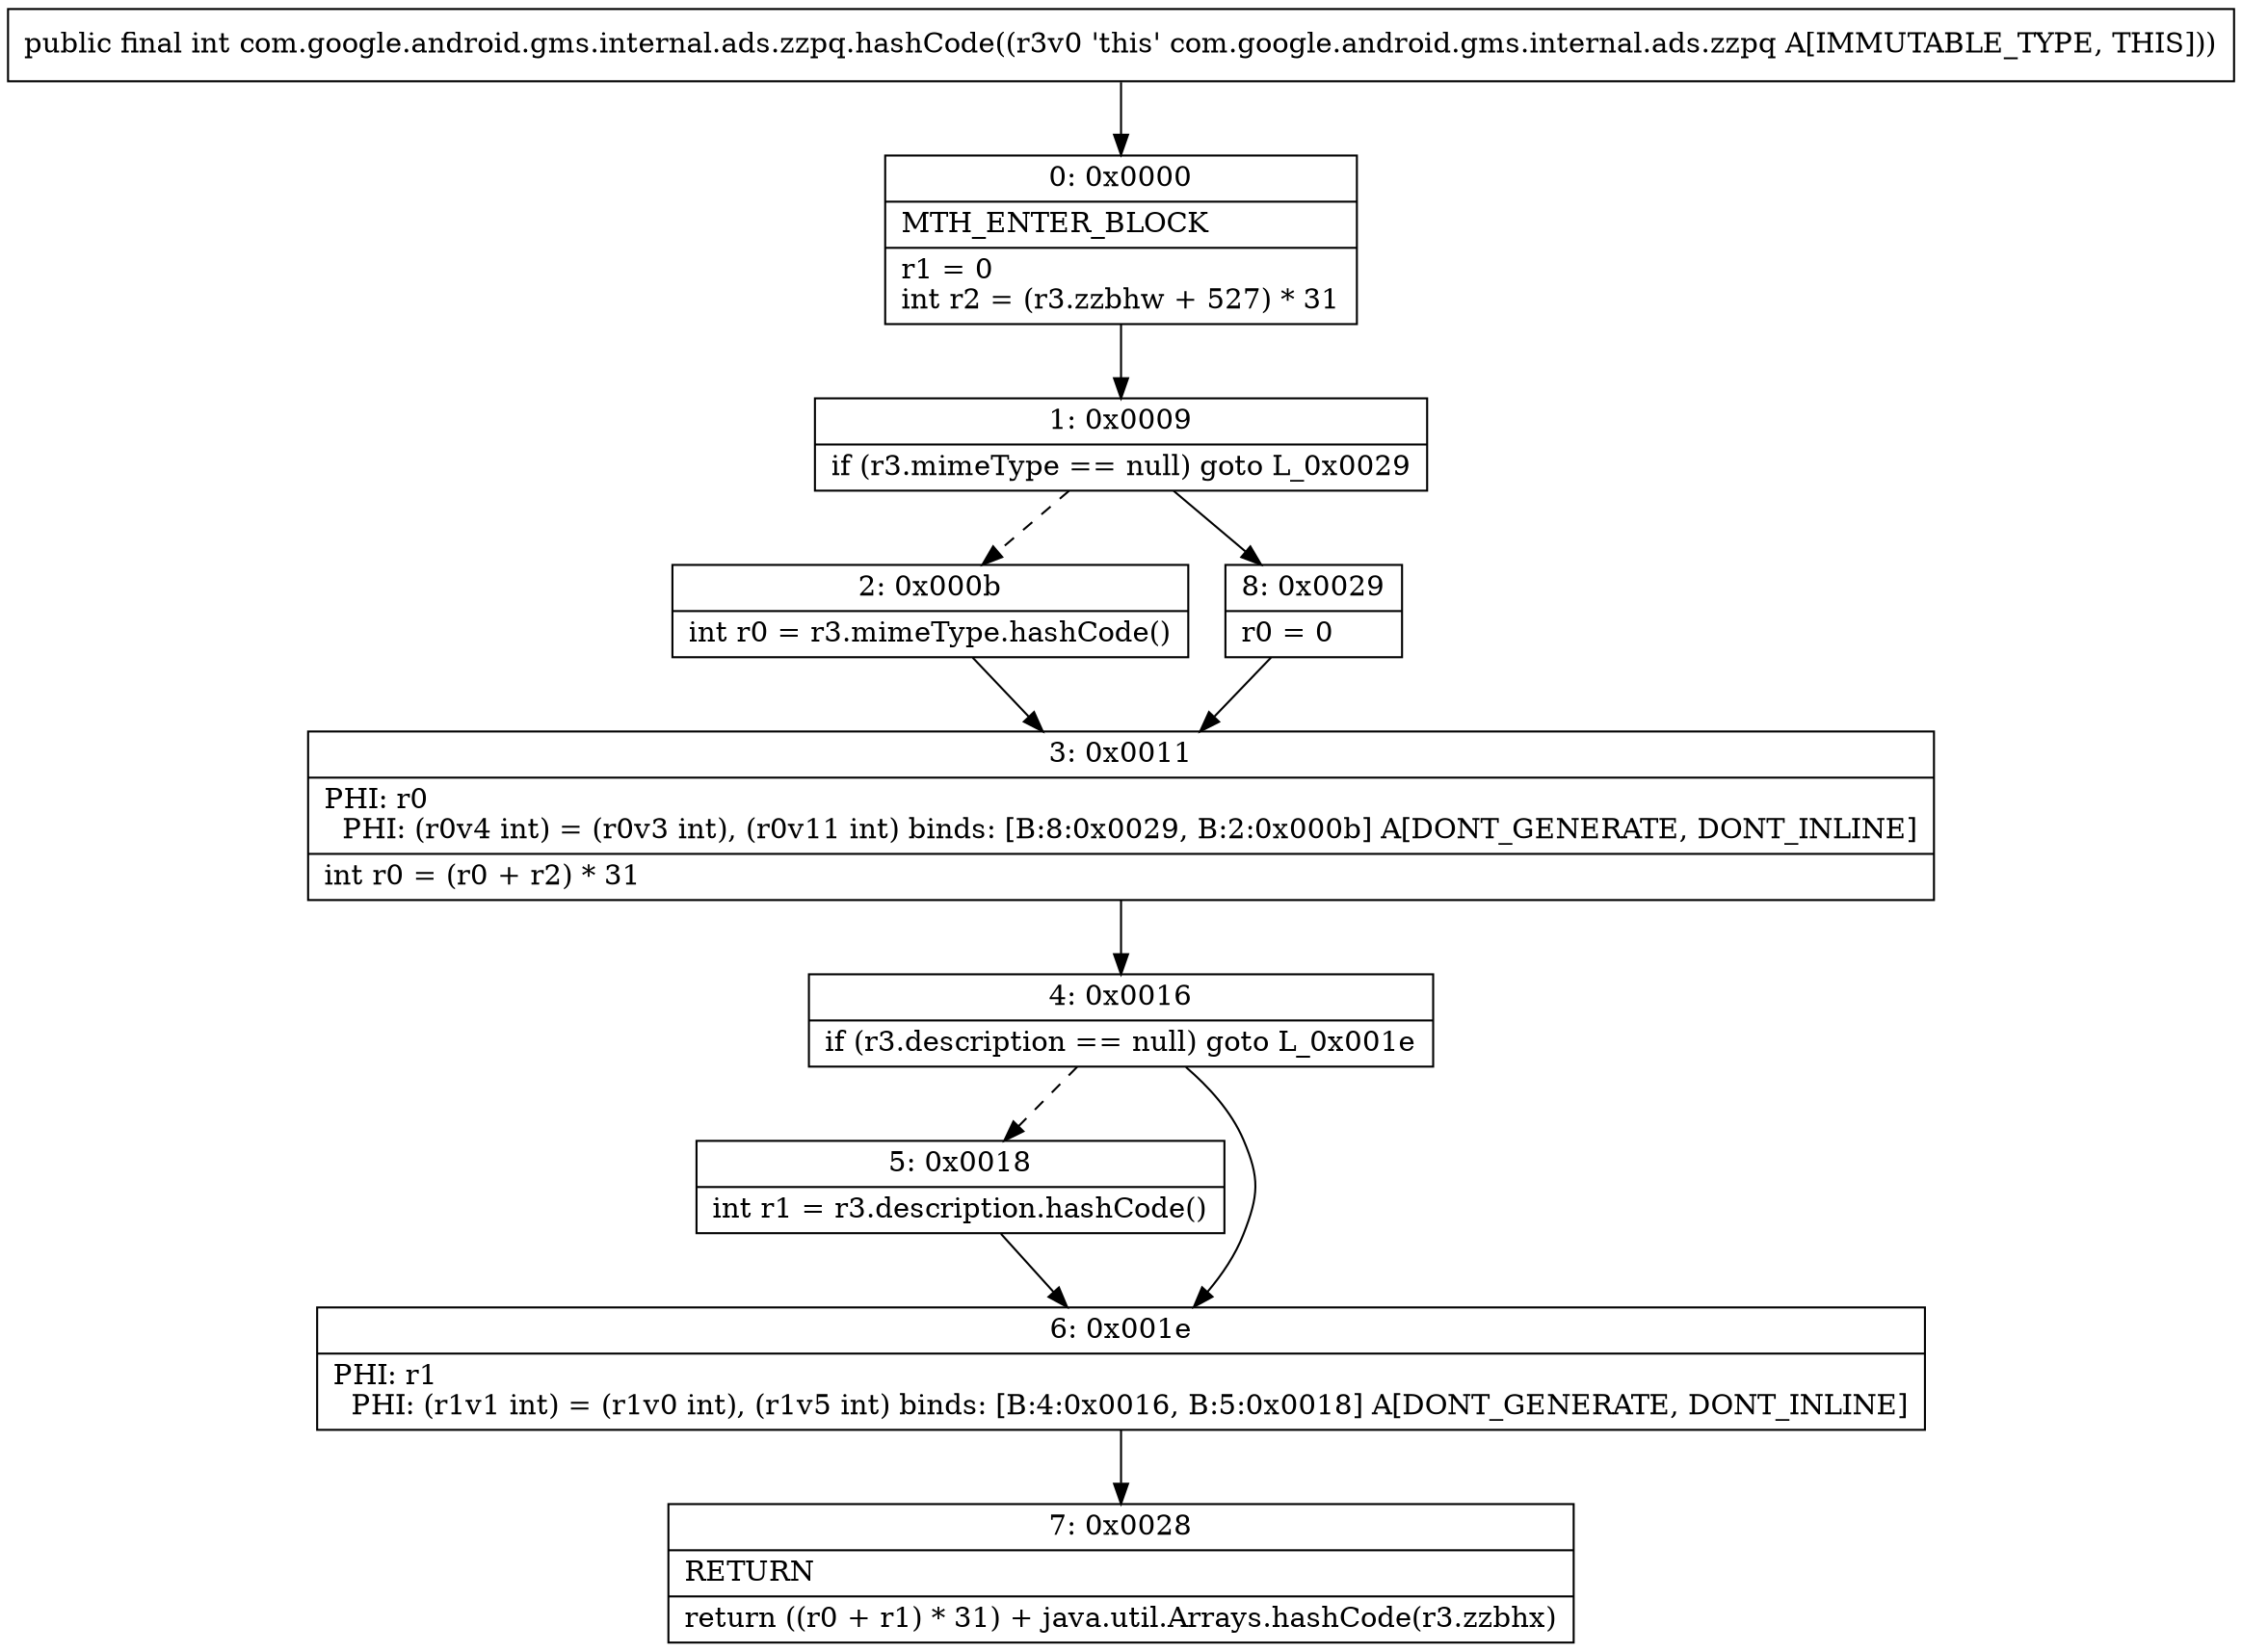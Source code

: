 digraph "CFG forcom.google.android.gms.internal.ads.zzpq.hashCode()I" {
Node_0 [shape=record,label="{0\:\ 0x0000|MTH_ENTER_BLOCK\l|r1 = 0\lint r2 = (r3.zzbhw + 527) * 31\l}"];
Node_1 [shape=record,label="{1\:\ 0x0009|if (r3.mimeType == null) goto L_0x0029\l}"];
Node_2 [shape=record,label="{2\:\ 0x000b|int r0 = r3.mimeType.hashCode()\l}"];
Node_3 [shape=record,label="{3\:\ 0x0011|PHI: r0 \l  PHI: (r0v4 int) = (r0v3 int), (r0v11 int) binds: [B:8:0x0029, B:2:0x000b] A[DONT_GENERATE, DONT_INLINE]\l|int r0 = (r0 + r2) * 31\l}"];
Node_4 [shape=record,label="{4\:\ 0x0016|if (r3.description == null) goto L_0x001e\l}"];
Node_5 [shape=record,label="{5\:\ 0x0018|int r1 = r3.description.hashCode()\l}"];
Node_6 [shape=record,label="{6\:\ 0x001e|PHI: r1 \l  PHI: (r1v1 int) = (r1v0 int), (r1v5 int) binds: [B:4:0x0016, B:5:0x0018] A[DONT_GENERATE, DONT_INLINE]\l}"];
Node_7 [shape=record,label="{7\:\ 0x0028|RETURN\l|return ((r0 + r1) * 31) + java.util.Arrays.hashCode(r3.zzbhx)\l}"];
Node_8 [shape=record,label="{8\:\ 0x0029|r0 = 0\l}"];
MethodNode[shape=record,label="{public final int com.google.android.gms.internal.ads.zzpq.hashCode((r3v0 'this' com.google.android.gms.internal.ads.zzpq A[IMMUTABLE_TYPE, THIS])) }"];
MethodNode -> Node_0;
Node_0 -> Node_1;
Node_1 -> Node_2[style=dashed];
Node_1 -> Node_8;
Node_2 -> Node_3;
Node_3 -> Node_4;
Node_4 -> Node_5[style=dashed];
Node_4 -> Node_6;
Node_5 -> Node_6;
Node_6 -> Node_7;
Node_8 -> Node_3;
}


